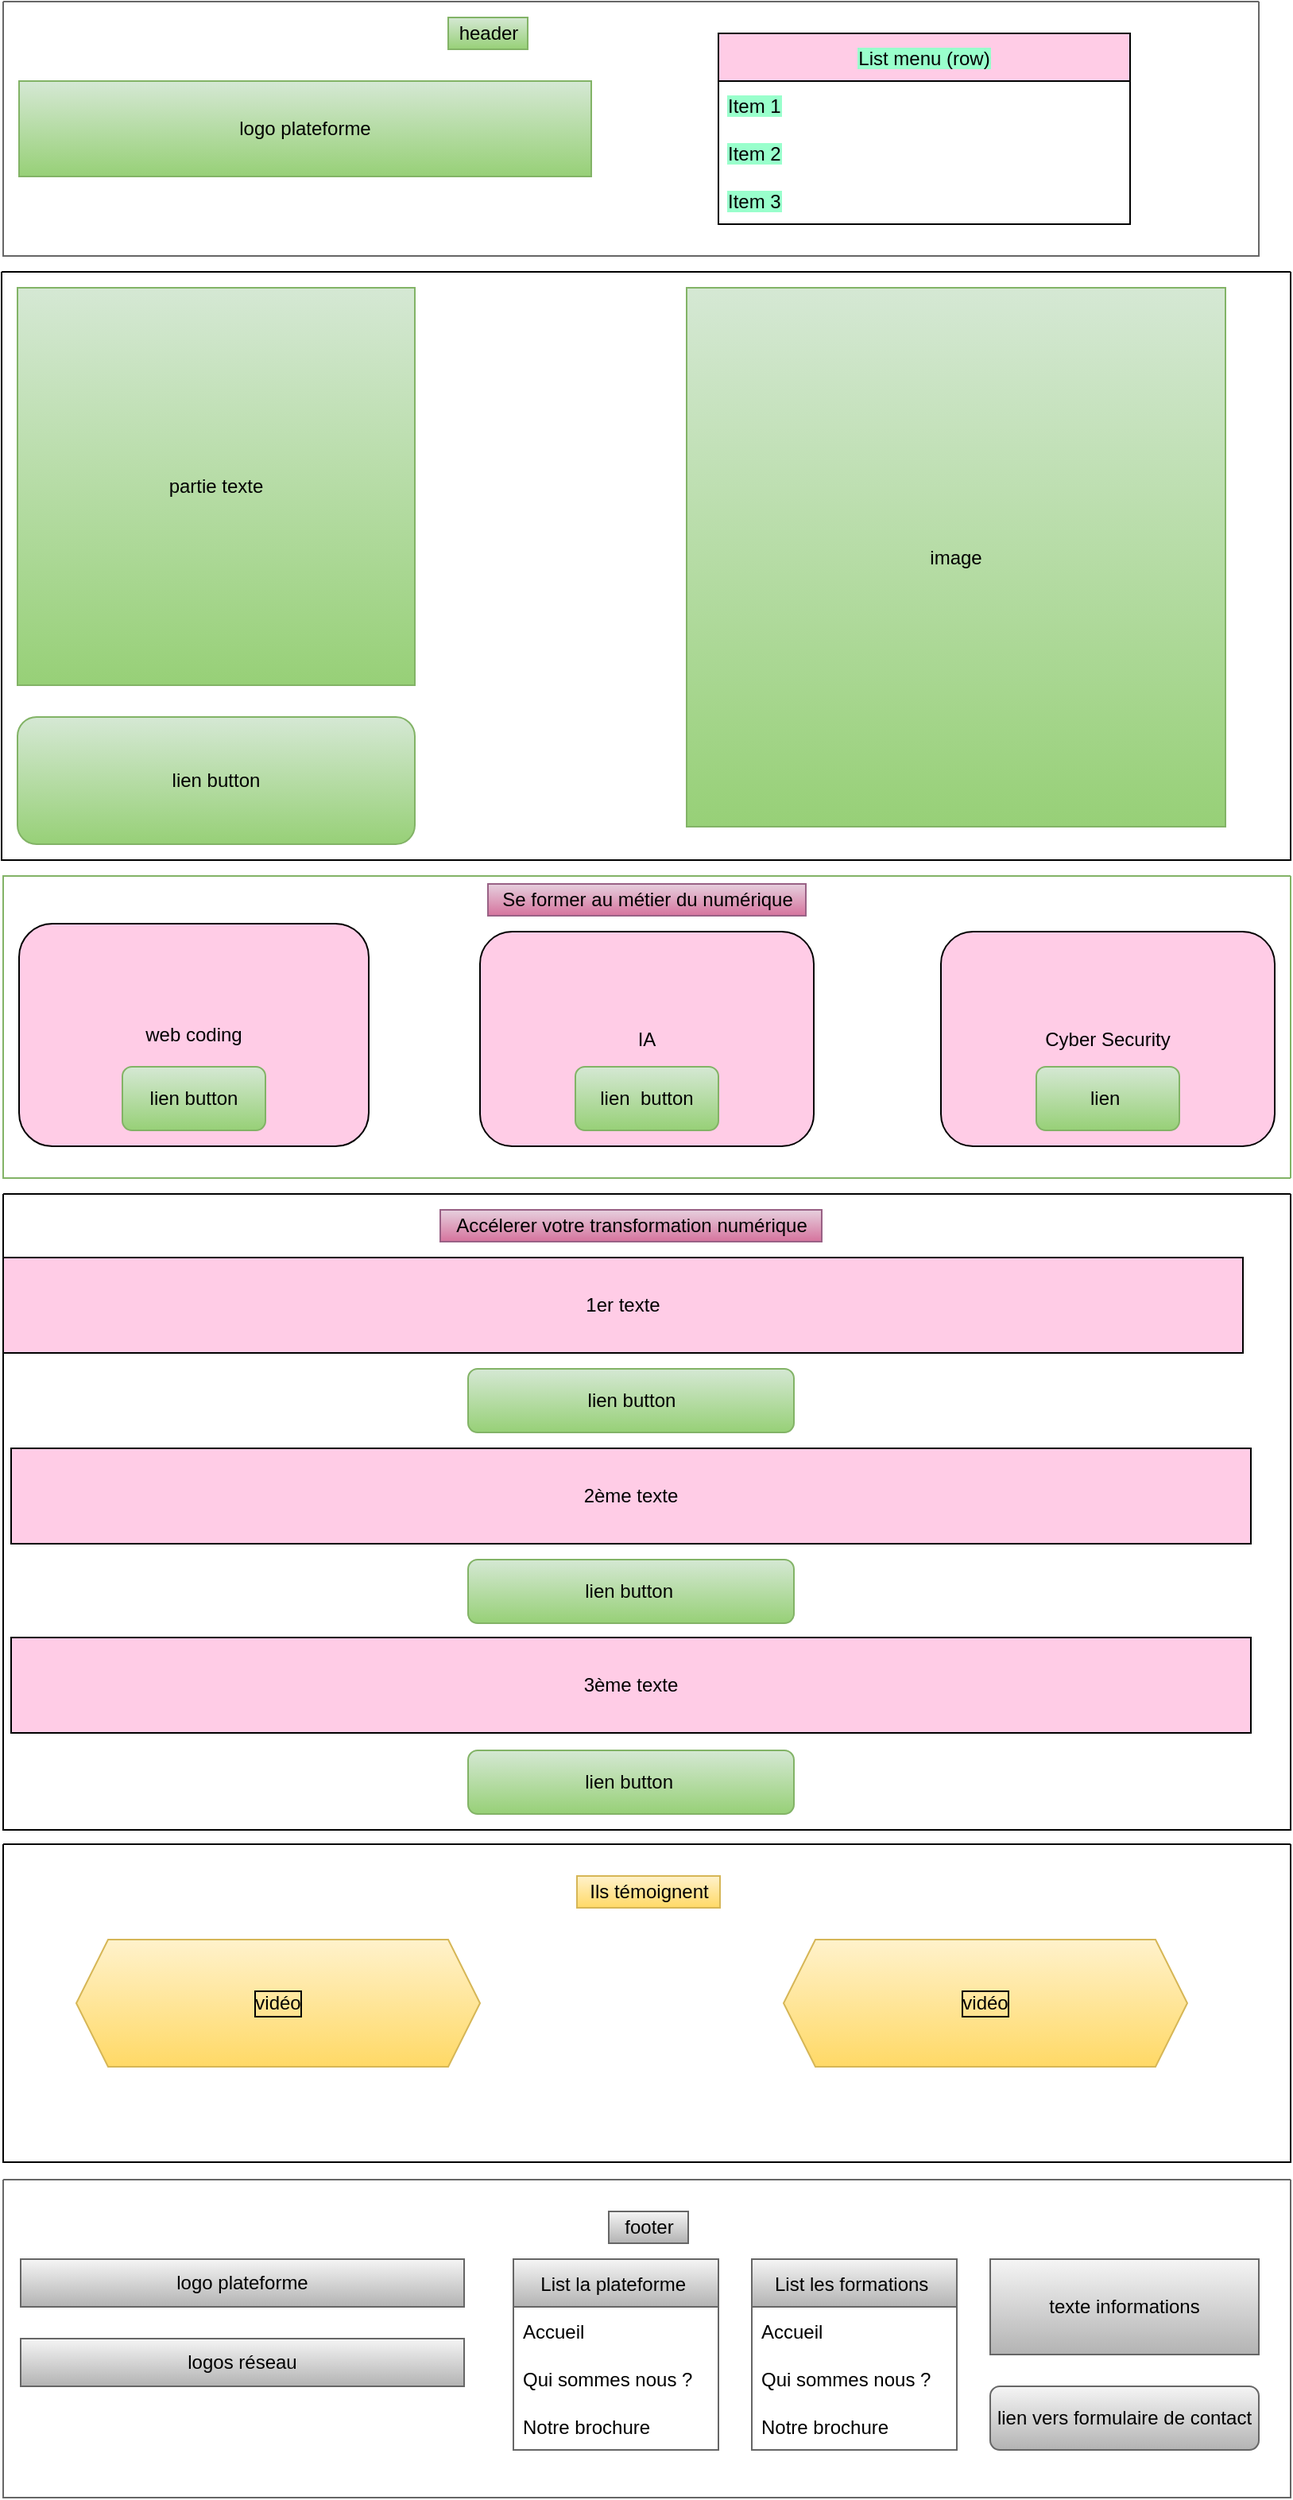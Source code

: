 <mxfile>
    <diagram id="J9Zm6UIRHLp0l98VOD9X" name="Page accueil">
        <mxGraphModel dx="820" dy="493" grid="0" gridSize="10" guides="1" tooltips="1" connect="1" arrows="1" fold="1" page="1" pageScale="1" pageWidth="827" pageHeight="1169" math="0" shadow="0">
            <root>
                <mxCell id="0"/>
                <mxCell id="1" parent="0"/>
                <mxCell id="6" value="" style="swimlane;startSize=0;labelBackgroundColor=#FFFFFF;fillColor=#33FFFF;gradientColor=none;" vertex="1" parent="1">
                    <mxGeometry x="9" y="180" width="811" height="370" as="geometry"/>
                </mxCell>
                <mxCell id="7" value="partie texte" style="whiteSpace=wrap;html=1;aspect=fixed;labelBackgroundColor=none;fillColor=#d5e8d4;gradientColor=#97d077;strokeColor=#82b366;" vertex="1" parent="6">
                    <mxGeometry x="10" y="10" width="250" height="250" as="geometry"/>
                </mxCell>
                <mxCell id="8" value="image" style="whiteSpace=wrap;html=1;aspect=fixed;labelBackgroundColor=none;fillColor=#d5e8d4;gradientColor=#97d077;strokeColor=#82b366;" vertex="1" parent="6">
                    <mxGeometry x="431" y="10" width="339" height="339" as="geometry"/>
                </mxCell>
                <mxCell id="9" value="lien button" style="rounded=1;whiteSpace=wrap;html=1;labelBackgroundColor=none;fillColor=#d5e8d4;gradientColor=#97d077;strokeColor=#82b366;" vertex="1" parent="6">
                    <mxGeometry x="10" y="280" width="250" height="80" as="geometry"/>
                </mxCell>
                <mxCell id="14" value="" style="swimlane;startSize=0;fillColor=#d5e8d4;direction=south;strokeColor=#82b366;gradientColor=#97d077;" vertex="1" parent="1">
                    <mxGeometry x="10" y="560" width="810" height="190" as="geometry"/>
                </mxCell>
                <mxCell id="20" value="web coding" style="rounded=1;whiteSpace=wrap;html=1;shadow=0;sketch=0;fillColor=#FFCCE6;gradientColor=none;direction=north;rotation=0;" vertex="1" parent="14">
                    <mxGeometry x="10" y="30" width="220" height="140" as="geometry"/>
                </mxCell>
                <mxCell id="21" value="lien button" style="rounded=1;whiteSpace=wrap;html=1;shadow=0;sketch=0;fillColor=#d5e8d4;gradientColor=#97d077;strokeColor=#82b366;" vertex="1" parent="14">
                    <mxGeometry x="75" y="120" width="90" height="40" as="geometry"/>
                </mxCell>
                <mxCell id="23" value="IA" style="rounded=1;whiteSpace=wrap;html=1;shadow=0;sketch=0;fillColor=#FFCCE6;gradientColor=none;direction=north;rotation=0;" vertex="1" parent="14">
                    <mxGeometry x="300" y="35" width="210" height="135" as="geometry"/>
                </mxCell>
                <mxCell id="24" value="Cyber Security" style="rounded=1;whiteSpace=wrap;html=1;shadow=0;sketch=0;fillColor=#FFCCE6;gradientColor=none;direction=north;rotation=0;" vertex="1" parent="14">
                    <mxGeometry x="590" y="35" width="210" height="135" as="geometry"/>
                </mxCell>
                <mxCell id="19" value="Se former au métier du numérique" style="text;html=1;align=center;verticalAlign=middle;resizable=0;points=[];autosize=1;strokeColor=#996185;fillColor=#e6d0de;labelBackgroundColor=none;labelBorderColor=none;gradientColor=#d5739d;" vertex="1" parent="14">
                    <mxGeometry x="305" y="5" width="200" height="20" as="geometry"/>
                </mxCell>
                <mxCell id="29" value="lien&amp;nbsp; button" style="rounded=1;whiteSpace=wrap;html=1;shadow=0;sketch=0;fillColor=#d5e8d4;gradientColor=#97d077;strokeColor=#82b366;" vertex="1" parent="14">
                    <mxGeometry x="360" y="120" width="90" height="40" as="geometry"/>
                </mxCell>
                <mxCell id="30" value="lien&amp;nbsp;" style="rounded=1;whiteSpace=wrap;html=1;shadow=0;sketch=0;fillColor=#d5e8d4;gradientColor=#97d077;strokeColor=#82b366;" vertex="1" parent="14">
                    <mxGeometry x="650" y="120" width="90" height="40" as="geometry"/>
                </mxCell>
                <mxCell id="4" value="" style="swimlane;startSize=0;swimlaneFillColor=none;fillColor=#FFCCE6;fontColor=#333333;strokeColor=#666666;rounded=0;shadow=0;sketch=0;" vertex="1" parent="1">
                    <mxGeometry x="10" y="10" width="790" height="160" as="geometry">
                        <mxRectangle x="9" y="10" width="50" height="40" as="alternateBounds"/>
                    </mxGeometry>
                </mxCell>
                <mxCell id="2" value="logo plateforme" style="rounded=0;whiteSpace=wrap;html=1;fillColor=#d5e8d4;gradientColor=#97d077;strokeColor=#82b366;" vertex="1" parent="4">
                    <mxGeometry x="10" y="50" width="360" height="60" as="geometry"/>
                </mxCell>
                <mxCell id="25" value="List menu (row)" style="swimlane;fontStyle=0;childLayout=stackLayout;horizontal=1;startSize=30;horizontalStack=0;resizeParent=1;resizeParentMax=0;resizeLast=0;collapsible=1;marginBottom=0;rounded=0;shadow=0;labelBackgroundColor=#99FFCC;sketch=0;fillColor=#FFCCE6;gradientColor=none;" vertex="1" parent="4">
                    <mxGeometry x="450" y="20" width="259" height="120" as="geometry"/>
                </mxCell>
                <mxCell id="26" value="Item 1" style="text;strokeColor=none;fillColor=none;align=left;verticalAlign=middle;spacingLeft=4;spacingRight=4;overflow=hidden;points=[[0,0.5],[1,0.5]];portConstraint=eastwest;rotatable=0;rounded=0;shadow=0;labelBackgroundColor=#99FFCC;sketch=0;" vertex="1" parent="25">
                    <mxGeometry y="30" width="259" height="30" as="geometry"/>
                </mxCell>
                <mxCell id="27" value="Item 2" style="text;strokeColor=none;fillColor=none;align=left;verticalAlign=middle;spacingLeft=4;spacingRight=4;overflow=hidden;points=[[0,0.5],[1,0.5]];portConstraint=eastwest;rotatable=0;rounded=0;shadow=0;labelBackgroundColor=#99FFCC;sketch=0;" vertex="1" parent="25">
                    <mxGeometry y="60" width="259" height="30" as="geometry"/>
                </mxCell>
                <mxCell id="28" value="Item 3" style="text;strokeColor=none;fillColor=none;align=left;verticalAlign=middle;spacingLeft=4;spacingRight=4;overflow=hidden;points=[[0,0.5],[1,0.5]];portConstraint=eastwest;rotatable=0;rounded=0;shadow=0;labelBackgroundColor=#99FFCC;sketch=0;" vertex="1" parent="25">
                    <mxGeometry y="90" width="259" height="30" as="geometry"/>
                </mxCell>
                <mxCell id="5" value="header" style="text;html=1;align=center;verticalAlign=middle;resizable=0;points=[];autosize=1;strokeColor=#82b366;fillColor=#d5e8d4;gradientColor=#97d077;" vertex="1" parent="4">
                    <mxGeometry x="280" y="10" width="50" height="20" as="geometry"/>
                </mxCell>
                <mxCell id="32" value="" style="swimlane;startSize=0;rounded=0;shadow=0;labelBackgroundColor=#99FFCC;sketch=0;fillColor=#FFCCE6;gradientColor=none;" vertex="1" parent="1">
                    <mxGeometry x="10" y="760" width="810" height="400" as="geometry"/>
                </mxCell>
                <mxCell id="35" value="lien button" style="rounded=1;whiteSpace=wrap;html=1;shadow=0;sketch=0;fillColor=#d5e8d4;gradientColor=#97d077;strokeColor=#82b366;" vertex="1" parent="32">
                    <mxGeometry x="292.5" y="110" width="205" height="40" as="geometry"/>
                </mxCell>
                <mxCell id="36" value="2ème texte" style="whiteSpace=wrap;html=1;rounded=0;shadow=0;labelBackgroundColor=none;sketch=0;fillColor=#FFCCE6;gradientColor=none;" vertex="1" parent="32">
                    <mxGeometry x="5" y="160" width="780" height="60" as="geometry"/>
                </mxCell>
                <mxCell id="37" value="lien button&amp;nbsp;" style="rounded=1;whiteSpace=wrap;html=1;shadow=0;sketch=0;fillColor=#d5e8d4;gradientColor=#97d077;strokeColor=#82b366;" vertex="1" parent="32">
                    <mxGeometry x="292.5" y="230" width="205" height="40" as="geometry"/>
                </mxCell>
                <mxCell id="38" value="3ème texte" style="whiteSpace=wrap;html=1;rounded=0;shadow=0;labelBackgroundColor=none;sketch=0;fillColor=#FFCCE6;gradientColor=none;" vertex="1" parent="32">
                    <mxGeometry x="5" y="279" width="780" height="60" as="geometry"/>
                </mxCell>
                <mxCell id="39" value="lien button&amp;nbsp;" style="rounded=1;whiteSpace=wrap;html=1;shadow=0;sketch=0;fillColor=#d5e8d4;gradientColor=#97d077;strokeColor=#82b366;" vertex="1" parent="32">
                    <mxGeometry x="292.5" y="350" width="205" height="40" as="geometry"/>
                </mxCell>
                <mxCell id="33" value="Accélerer votre transformation numérique" style="text;html=1;align=center;verticalAlign=middle;resizable=0;points=[];autosize=1;strokeColor=#996185;fillColor=#e6d0de;labelBorderColor=none;labelBackgroundColor=none;gradientColor=#d5739d;" vertex="1" parent="32">
                    <mxGeometry x="275" y="10" width="240" height="20" as="geometry"/>
                </mxCell>
                <mxCell id="34" value="1er texte" style="whiteSpace=wrap;html=1;rounded=0;shadow=0;labelBackgroundColor=none;sketch=0;fillColor=#FFCCE6;gradientColor=none;" vertex="1" parent="32">
                    <mxGeometry y="40" width="780" height="60" as="geometry"/>
                </mxCell>
                <mxCell id="40" value="" style="swimlane;startSize=0;rounded=0;shadow=0;labelBackgroundColor=#FFCCE6;labelBorderColor=default;sketch=0;fillColor=#FFCCE6;gradientColor=none;" vertex="1" parent="1">
                    <mxGeometry x="10" y="1169" width="810" height="200" as="geometry"/>
                </mxCell>
                <mxCell id="41" value="Ils témoignent" style="text;html=1;align=center;verticalAlign=middle;resizable=0;points=[];autosize=1;strokeColor=#d6b656;fillColor=#fff2cc;labelBorderColor=none;labelBackgroundColor=none;gradientColor=#ffd966;" vertex="1" parent="40">
                    <mxGeometry x="361" y="20" width="90" height="20" as="geometry"/>
                </mxCell>
                <mxCell id="42" value="vidéo" style="shape=hexagon;perimeter=hexagonPerimeter2;whiteSpace=wrap;html=1;fixedSize=1;rounded=0;shadow=0;labelBackgroundColor=none;labelBorderColor=default;sketch=0;fillColor=#fff2cc;gradientColor=#ffd966;strokeColor=#d6b656;" vertex="1" parent="40">
                    <mxGeometry x="46" y="60" width="254" height="80" as="geometry"/>
                </mxCell>
                <mxCell id="46" value="vidéo" style="shape=hexagon;perimeter=hexagonPerimeter2;whiteSpace=wrap;html=1;fixedSize=1;rounded=0;shadow=0;labelBackgroundColor=none;labelBorderColor=default;sketch=0;fillColor=#fff2cc;gradientColor=#ffd966;strokeColor=#d6b656;" vertex="1" parent="40">
                    <mxGeometry x="491" y="60" width="254" height="80" as="geometry"/>
                </mxCell>
                <mxCell id="47" value="" style="swimlane;startSize=0;rounded=0;shadow=0;labelBackgroundColor=#FFCCE6;labelBorderColor=default;sketch=0;fillColor=#E6E6E6;gradientColor=#b3b3b3;strokeColor=#666666;" vertex="1" parent="1">
                    <mxGeometry x="10" y="1380" width="810" height="200" as="geometry"/>
                </mxCell>
                <mxCell id="48" value="footer" style="text;html=1;align=center;verticalAlign=middle;resizable=0;points=[];autosize=1;strokeColor=#666666;fillColor=#f5f5f5;labelBorderColor=none;labelBackgroundColor=none;gradientColor=#b3b3b3;" vertex="1" parent="47">
                    <mxGeometry x="381" y="20" width="50" height="20" as="geometry"/>
                </mxCell>
                <mxCell id="52" value="logo plateforme" style="rounded=0;whiteSpace=wrap;html=1;fillColor=#f5f5f5;gradientColor=#b3b3b3;strokeColor=#666666;" vertex="1" parent="47">
                    <mxGeometry x="11" y="50" width="279" height="30" as="geometry"/>
                </mxCell>
                <mxCell id="53" value="logos réseau" style="rounded=0;whiteSpace=wrap;html=1;fillColor=#f5f5f5;gradientColor=#b3b3b3;strokeColor=#666666;" vertex="1" parent="47">
                    <mxGeometry x="11" y="100" width="279" height="30" as="geometry"/>
                </mxCell>
                <mxCell id="54" value="List la plateforme " style="swimlane;fontStyle=0;childLayout=stackLayout;horizontal=1;startSize=30;horizontalStack=0;resizeParent=1;resizeParentMax=0;resizeLast=0;collapsible=1;marginBottom=0;rounded=0;shadow=0;labelBackgroundColor=none;sketch=0;fillColor=#f5f5f5;gradientColor=#b3b3b3;strokeColor=#666666;" vertex="1" parent="47">
                    <mxGeometry x="321" y="50" width="129" height="120" as="geometry"/>
                </mxCell>
                <mxCell id="55" value="Accueil" style="text;strokeColor=none;fillColor=none;align=left;verticalAlign=middle;spacingLeft=4;spacingRight=4;overflow=hidden;points=[[0,0.5],[1,0.5]];portConstraint=eastwest;rotatable=0;rounded=0;shadow=0;labelBackgroundColor=none;sketch=0;" vertex="1" parent="54">
                    <mxGeometry y="30" width="129" height="30" as="geometry"/>
                </mxCell>
                <mxCell id="56" value="Qui sommes nous ?" style="text;strokeColor=none;fillColor=none;align=left;verticalAlign=middle;spacingLeft=4;spacingRight=4;overflow=hidden;points=[[0,0.5],[1,0.5]];portConstraint=eastwest;rotatable=0;rounded=0;shadow=0;labelBackgroundColor=none;sketch=0;" vertex="1" parent="54">
                    <mxGeometry y="60" width="129" height="30" as="geometry"/>
                </mxCell>
                <mxCell id="57" value="Notre brochure" style="text;strokeColor=none;fillColor=none;align=left;verticalAlign=middle;spacingLeft=4;spacingRight=4;overflow=hidden;points=[[0,0.5],[1,0.5]];portConstraint=eastwest;rotatable=0;rounded=0;shadow=0;labelBackgroundColor=none;sketch=0;" vertex="1" parent="54">
                    <mxGeometry y="90" width="129" height="30" as="geometry"/>
                </mxCell>
                <mxCell id="58" value="List les formations " style="swimlane;fontStyle=0;childLayout=stackLayout;horizontal=1;startSize=30;horizontalStack=0;resizeParent=1;resizeParentMax=0;resizeLast=0;collapsible=1;marginBottom=0;rounded=0;shadow=0;labelBackgroundColor=none;sketch=0;fillColor=#f5f5f5;gradientColor=#b3b3b3;strokeColor=#666666;" vertex="1" parent="47">
                    <mxGeometry x="471" y="50" width="129" height="120" as="geometry"/>
                </mxCell>
                <mxCell id="59" value="Accueil" style="text;strokeColor=none;fillColor=none;align=left;verticalAlign=middle;spacingLeft=4;spacingRight=4;overflow=hidden;points=[[0,0.5],[1,0.5]];portConstraint=eastwest;rotatable=0;rounded=0;shadow=0;labelBackgroundColor=none;sketch=0;" vertex="1" parent="58">
                    <mxGeometry y="30" width="129" height="30" as="geometry"/>
                </mxCell>
                <mxCell id="60" value="Qui sommes nous ?" style="text;strokeColor=none;fillColor=none;align=left;verticalAlign=middle;spacingLeft=4;spacingRight=4;overflow=hidden;points=[[0,0.5],[1,0.5]];portConstraint=eastwest;rotatable=0;rounded=0;shadow=0;labelBackgroundColor=none;sketch=0;" vertex="1" parent="58">
                    <mxGeometry y="60" width="129" height="30" as="geometry"/>
                </mxCell>
                <mxCell id="61" value="Notre brochure" style="text;strokeColor=none;fillColor=none;align=left;verticalAlign=middle;spacingLeft=4;spacingRight=4;overflow=hidden;points=[[0,0.5],[1,0.5]];portConstraint=eastwest;rotatable=0;rounded=0;shadow=0;labelBackgroundColor=none;sketch=0;" vertex="1" parent="58">
                    <mxGeometry y="90" width="129" height="30" as="geometry"/>
                </mxCell>
                <mxCell id="62" value="texte informations" style="rounded=0;whiteSpace=wrap;html=1;fillColor=#f5f5f5;gradientColor=#b3b3b3;strokeColor=#666666;" vertex="1" parent="47">
                    <mxGeometry x="621" y="50" width="169" height="60" as="geometry"/>
                </mxCell>
                <mxCell id="63" value="lien vers formulaire de contact" style="rounded=1;whiteSpace=wrap;html=1;shadow=0;sketch=0;fillColor=#f5f5f5;gradientColor=#b3b3b3;strokeColor=#666666;" vertex="1" parent="47">
                    <mxGeometry x="621" y="130" width="169" height="40" as="geometry"/>
                </mxCell>
            </root>
        </mxGraphModel>
    </diagram>
</mxfile>